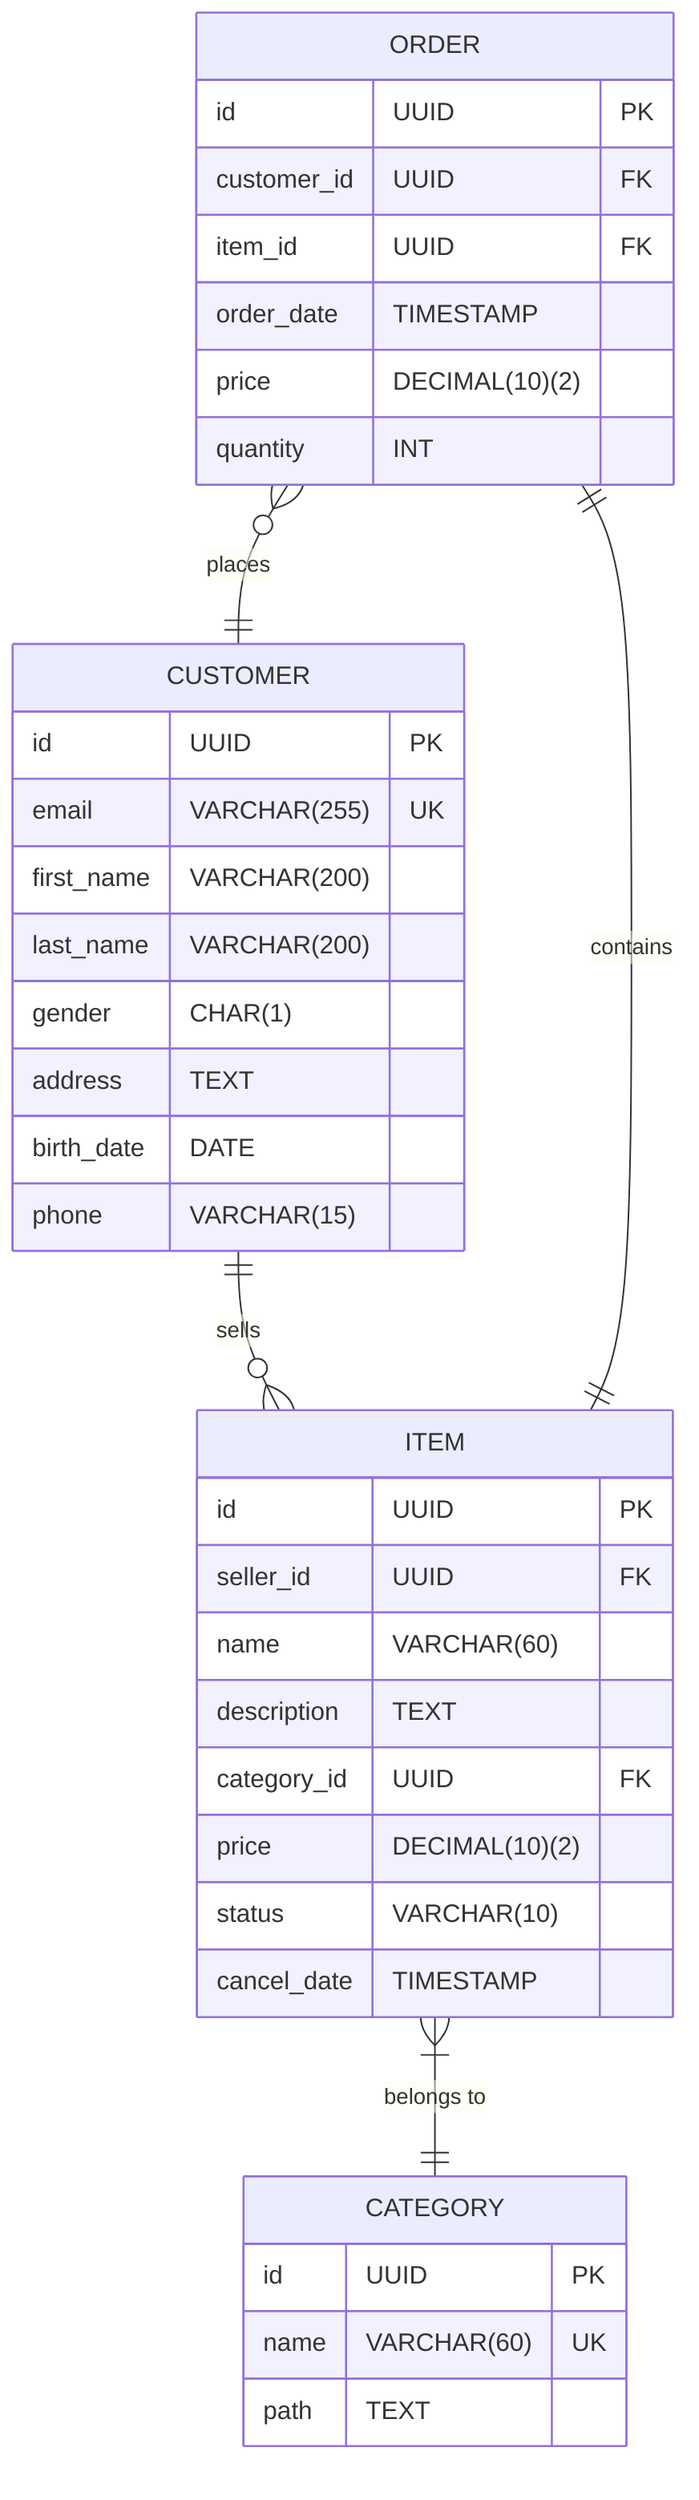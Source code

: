 erDiagram
    CUSTOMER {
        id UUID PK
        email VARCHAR(255) UK
        first_name VARCHAR(200)
        last_name VARCHAR(200)
        gender CHAR(1)
        address TEXT
        birth_date DATE
        phone VARCHAR(15)
    }
    CATEGORY {
        id UUID PK
        name VARCHAR(60) UK
        path TEXT
    }
    ITEM {
        id UUID PK
        seller_id UUID FK 
        name VARCHAR(60)
        description TEXT
        category_id UUID FK
        price DECIMAL(10)(2)
        status VARCHAR(10)
        cancel_date TIMESTAMP
    }
    ORDER {
        id UUID PK
        customer_id UUID FK
        item_id UUID FK
        order_date TIMESTAMP
        price DECIMAL(10)(2)
        quantity INT
    }

    CUSTOMER ||--o{ ITEM : "sells"
    ITEM }|--|| CATEGORY : "belongs to"
    ORDER ||--|| ITEM : "contains"
    ORDER }o--|| CUSTOMER : "places"